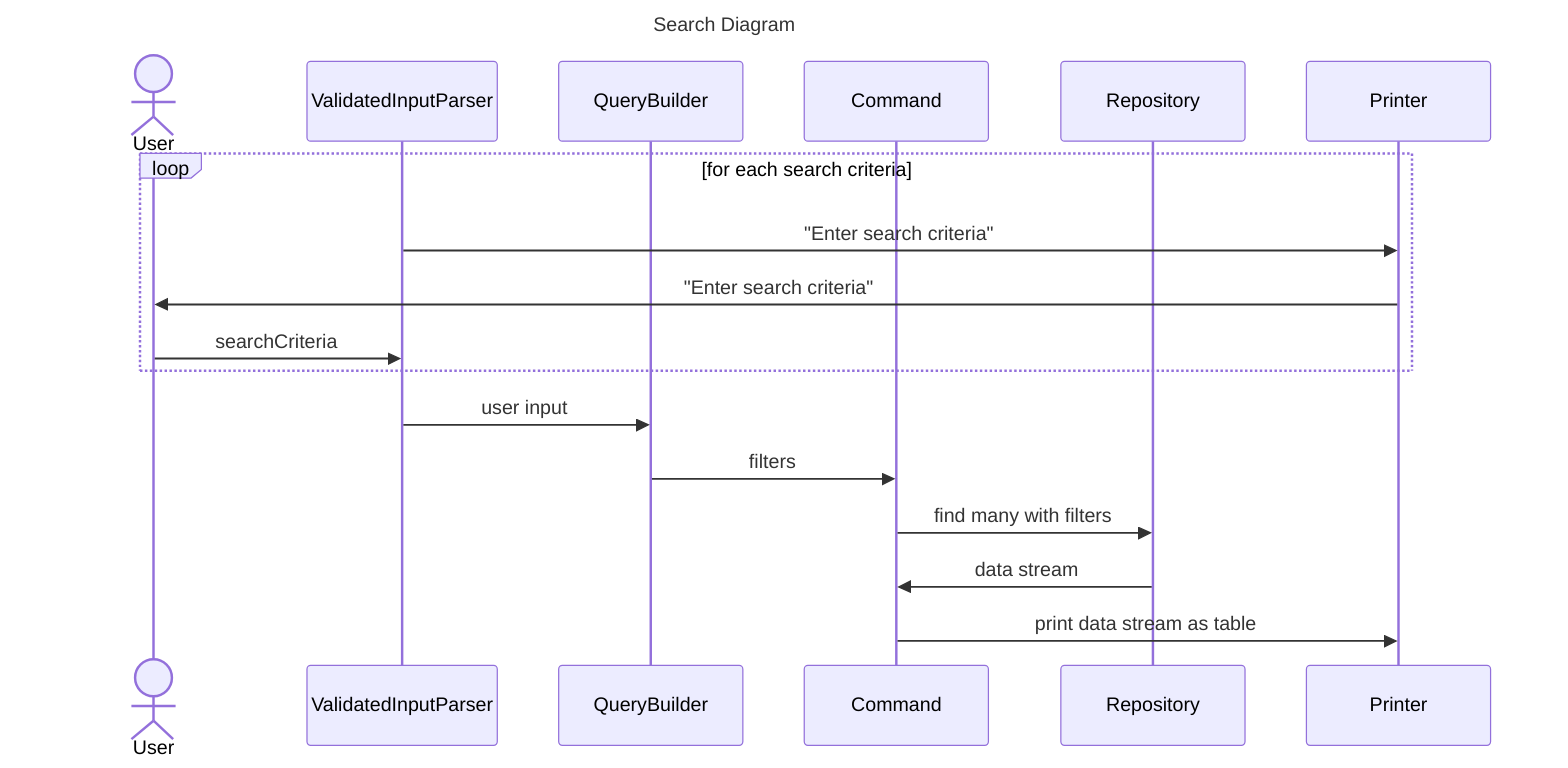 ---
title: Search Diagram
---

sequenceDiagram
    actor u as User
    participant i as ValidatedInputParser
    participant q as QueryBuilder
    participant c as Command
    participant r as Repository
    participant p as Printer

    loop for each search criteria
        i->>p: "Enter search criteria"
        p->>u: "Enter search criteria"
        u->>i: searchCriteria
    end

    i->>q: user input
    q->>c: filters
    c->>r: find many with filters
    r->>c: data stream
    c->>p: print data stream as table